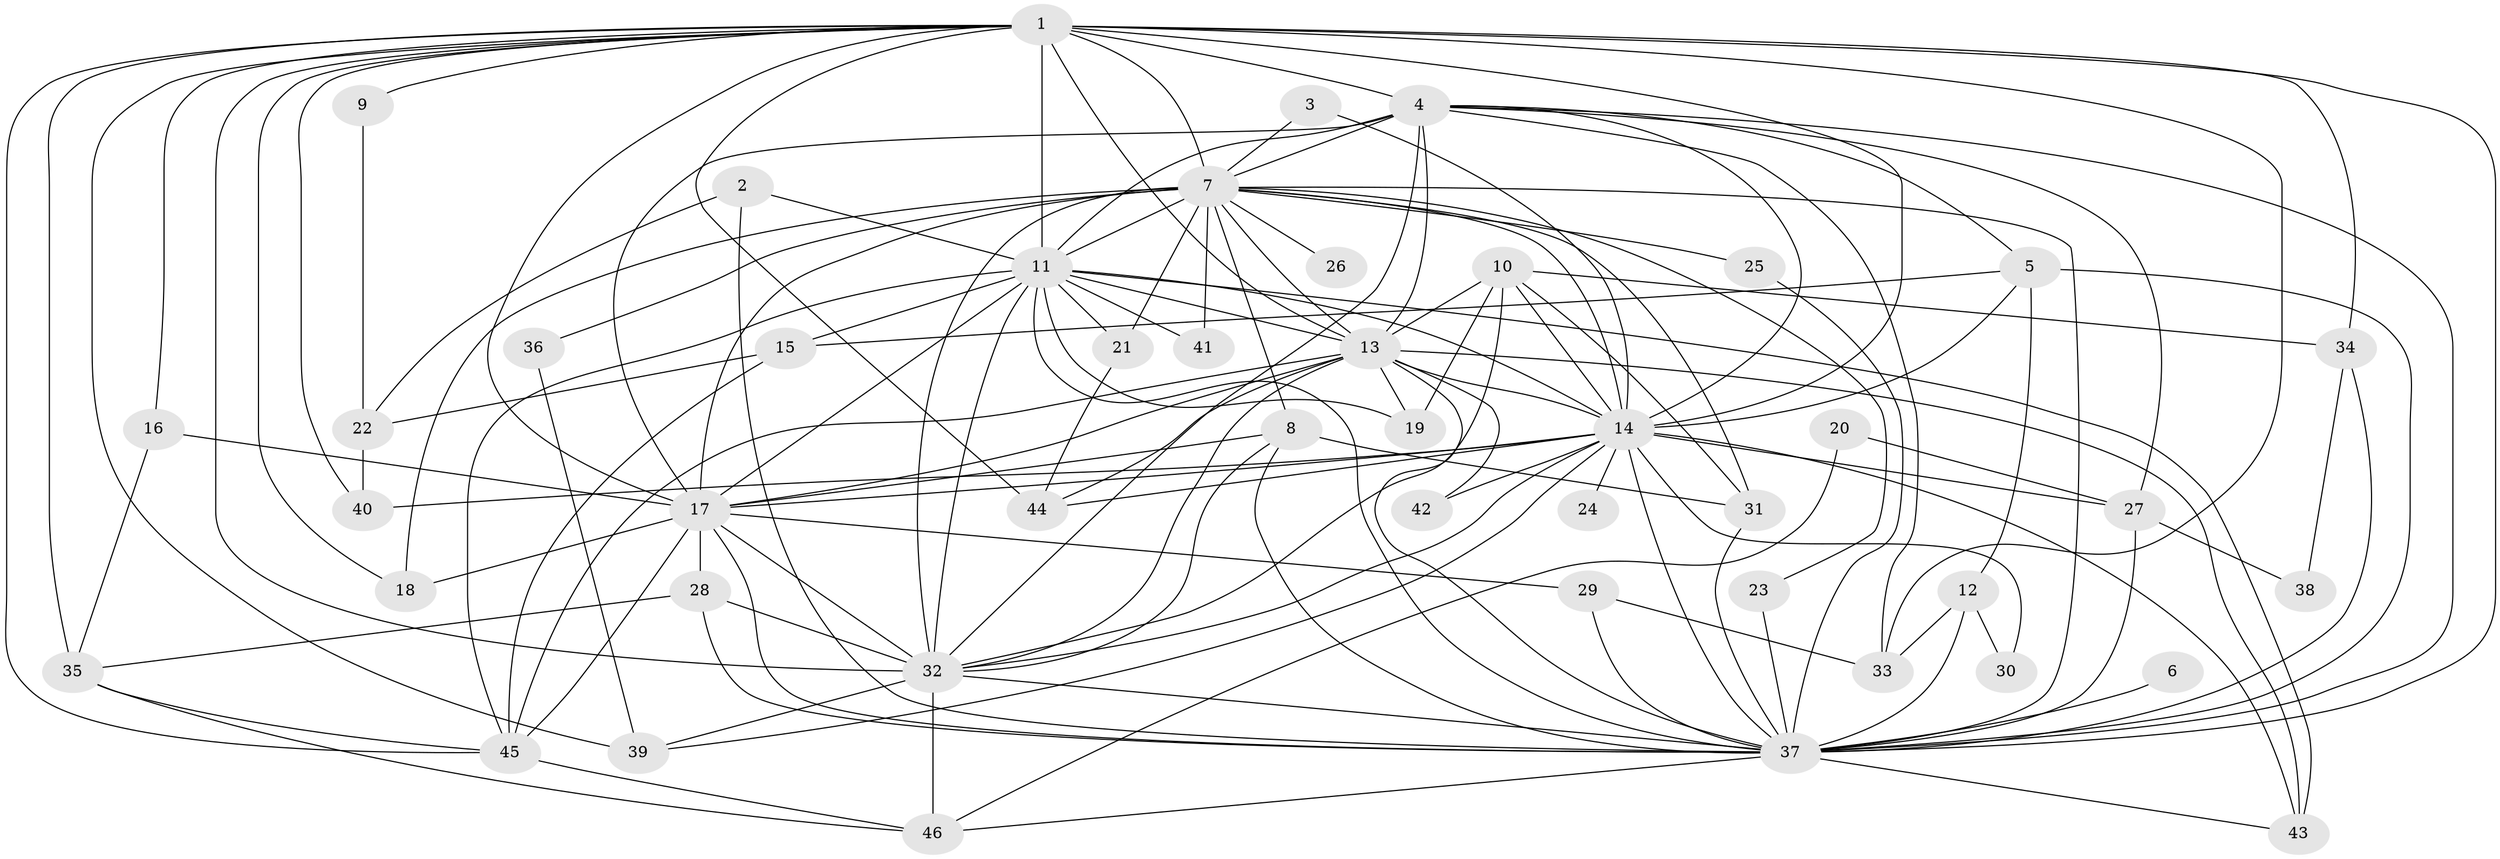 // original degree distribution, {21: 0.010869565217391304, 15: 0.021739130434782608, 17: 0.021739130434782608, 25: 0.010869565217391304, 14: 0.010869565217391304, 18: 0.010869565217391304, 27: 0.010869565217391304, 26: 0.010869565217391304, 4: 0.07608695652173914, 3: 0.14130434782608695, 2: 0.5652173913043478, 5: 0.09782608695652174, 7: 0.010869565217391304}
// Generated by graph-tools (version 1.1) at 2025/01/03/09/25 03:01:19]
// undirected, 46 vertices, 133 edges
graph export_dot {
graph [start="1"]
  node [color=gray90,style=filled];
  1;
  2;
  3;
  4;
  5;
  6;
  7;
  8;
  9;
  10;
  11;
  12;
  13;
  14;
  15;
  16;
  17;
  18;
  19;
  20;
  21;
  22;
  23;
  24;
  25;
  26;
  27;
  28;
  29;
  30;
  31;
  32;
  33;
  34;
  35;
  36;
  37;
  38;
  39;
  40;
  41;
  42;
  43;
  44;
  45;
  46;
  1 -- 4 [weight=2.0];
  1 -- 7 [weight=3.0];
  1 -- 9 [weight=2.0];
  1 -- 11 [weight=2.0];
  1 -- 13 [weight=2.0];
  1 -- 14 [weight=4.0];
  1 -- 16 [weight=1.0];
  1 -- 17 [weight=2.0];
  1 -- 18 [weight=1.0];
  1 -- 32 [weight=2.0];
  1 -- 33 [weight=1.0];
  1 -- 34 [weight=1.0];
  1 -- 35 [weight=1.0];
  1 -- 37 [weight=3.0];
  1 -- 39 [weight=2.0];
  1 -- 40 [weight=1.0];
  1 -- 44 [weight=3.0];
  1 -- 45 [weight=1.0];
  2 -- 11 [weight=1.0];
  2 -- 22 [weight=1.0];
  2 -- 37 [weight=1.0];
  3 -- 7 [weight=1.0];
  3 -- 14 [weight=1.0];
  4 -- 5 [weight=1.0];
  4 -- 7 [weight=1.0];
  4 -- 11 [weight=1.0];
  4 -- 13 [weight=1.0];
  4 -- 14 [weight=2.0];
  4 -- 17 [weight=2.0];
  4 -- 27 [weight=1.0];
  4 -- 32 [weight=1.0];
  4 -- 33 [weight=1.0];
  4 -- 37 [weight=1.0];
  5 -- 12 [weight=1.0];
  5 -- 14 [weight=1.0];
  5 -- 15 [weight=1.0];
  5 -- 37 [weight=1.0];
  6 -- 37 [weight=1.0];
  7 -- 8 [weight=1.0];
  7 -- 11 [weight=1.0];
  7 -- 13 [weight=1.0];
  7 -- 14 [weight=1.0];
  7 -- 17 [weight=3.0];
  7 -- 18 [weight=1.0];
  7 -- 21 [weight=1.0];
  7 -- 23 [weight=1.0];
  7 -- 25 [weight=1.0];
  7 -- 26 [weight=1.0];
  7 -- 31 [weight=1.0];
  7 -- 32 [weight=2.0];
  7 -- 36 [weight=1.0];
  7 -- 37 [weight=1.0];
  7 -- 41 [weight=1.0];
  8 -- 17 [weight=1.0];
  8 -- 31 [weight=1.0];
  8 -- 32 [weight=1.0];
  8 -- 37 [weight=1.0];
  9 -- 22 [weight=1.0];
  10 -- 13 [weight=1.0];
  10 -- 14 [weight=1.0];
  10 -- 19 [weight=1.0];
  10 -- 31 [weight=1.0];
  10 -- 32 [weight=1.0];
  10 -- 34 [weight=1.0];
  11 -- 13 [weight=1.0];
  11 -- 14 [weight=2.0];
  11 -- 15 [weight=1.0];
  11 -- 17 [weight=1.0];
  11 -- 19 [weight=1.0];
  11 -- 21 [weight=1.0];
  11 -- 32 [weight=1.0];
  11 -- 37 [weight=1.0];
  11 -- 41 [weight=1.0];
  11 -- 43 [weight=1.0];
  11 -- 45 [weight=1.0];
  12 -- 30 [weight=1.0];
  12 -- 33 [weight=1.0];
  12 -- 37 [weight=2.0];
  13 -- 14 [weight=2.0];
  13 -- 17 [weight=1.0];
  13 -- 19 [weight=1.0];
  13 -- 32 [weight=1.0];
  13 -- 37 [weight=2.0];
  13 -- 42 [weight=1.0];
  13 -- 43 [weight=1.0];
  13 -- 44 [weight=1.0];
  13 -- 45 [weight=1.0];
  14 -- 17 [weight=1.0];
  14 -- 24 [weight=1.0];
  14 -- 27 [weight=1.0];
  14 -- 30 [weight=1.0];
  14 -- 32 [weight=1.0];
  14 -- 37 [weight=1.0];
  14 -- 39 [weight=1.0];
  14 -- 40 [weight=1.0];
  14 -- 42 [weight=1.0];
  14 -- 43 [weight=1.0];
  14 -- 44 [weight=1.0];
  15 -- 22 [weight=1.0];
  15 -- 45 [weight=1.0];
  16 -- 17 [weight=1.0];
  16 -- 35 [weight=1.0];
  17 -- 18 [weight=1.0];
  17 -- 28 [weight=1.0];
  17 -- 29 [weight=1.0];
  17 -- 32 [weight=1.0];
  17 -- 37 [weight=1.0];
  17 -- 45 [weight=1.0];
  20 -- 27 [weight=1.0];
  20 -- 46 [weight=1.0];
  21 -- 44 [weight=1.0];
  22 -- 40 [weight=1.0];
  23 -- 37 [weight=1.0];
  25 -- 37 [weight=1.0];
  27 -- 37 [weight=1.0];
  27 -- 38 [weight=1.0];
  28 -- 32 [weight=1.0];
  28 -- 35 [weight=1.0];
  28 -- 37 [weight=1.0];
  29 -- 33 [weight=1.0];
  29 -- 37 [weight=1.0];
  31 -- 37 [weight=1.0];
  32 -- 37 [weight=1.0];
  32 -- 39 [weight=1.0];
  32 -- 46 [weight=1.0];
  34 -- 37 [weight=1.0];
  34 -- 38 [weight=1.0];
  35 -- 45 [weight=1.0];
  35 -- 46 [weight=1.0];
  36 -- 39 [weight=1.0];
  37 -- 43 [weight=1.0];
  37 -- 46 [weight=1.0];
  45 -- 46 [weight=1.0];
}

